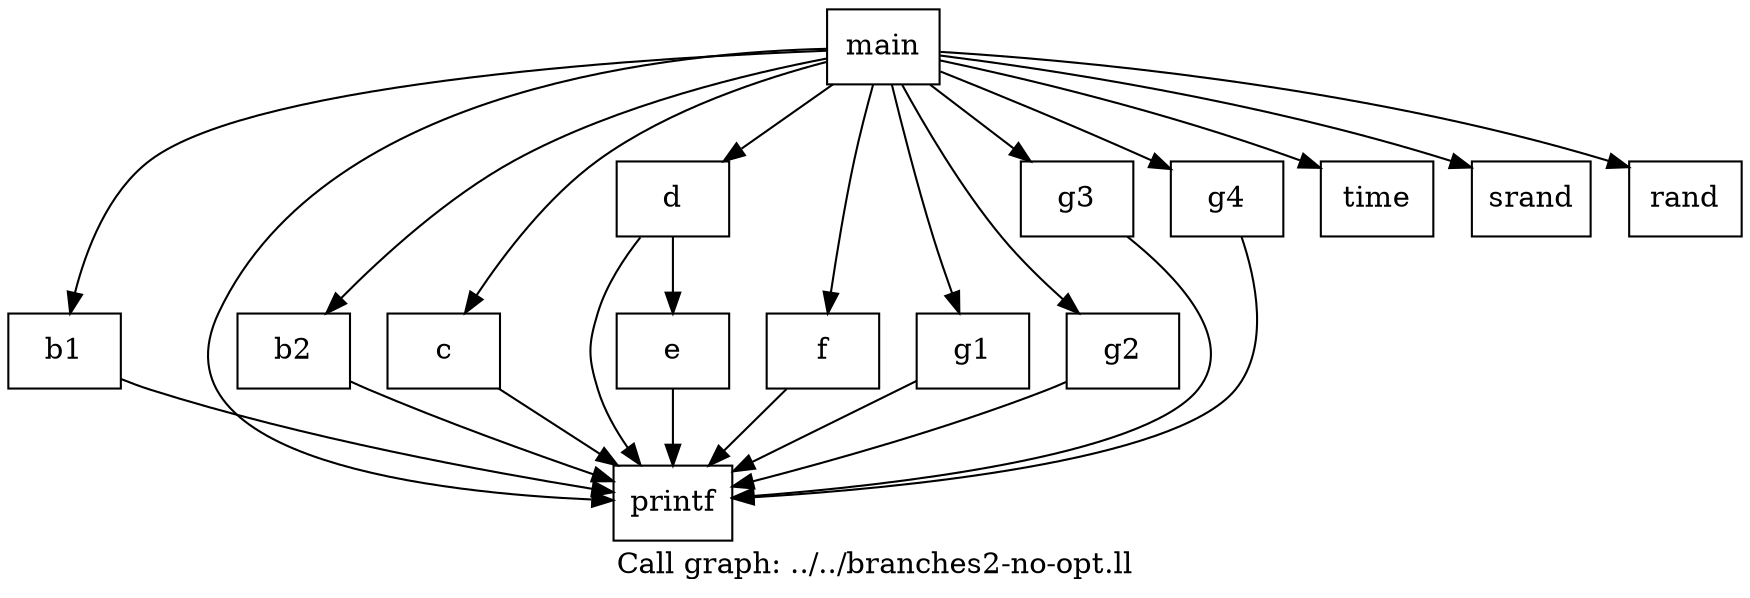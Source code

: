digraph "Call graph: ../../branches2-no-opt.ll" {
	label="Call graph: ../../branches2-no-opt.ll";

	Node0x55941285a4b0 [shape=record,label="{b1}"];
	Node0x55941285a4b0 -> Node0x55941285a530;
	Node0x55941285a530 [shape=record,label="{printf}"];
	Node0x55941285a6a0 [shape=record,label="{b2}"];
	Node0x55941285a6a0 -> Node0x55941285a530;
	Node0x55941288e4f0 [shape=record,label="{c}"];
	Node0x55941288e4f0 -> Node0x55941285a530;
	Node0x55941288e5a0 [shape=record,label="{e}"];
	Node0x55941288e5a0 -> Node0x55941285a530;
	Node0x55941288e7a0 [shape=record,label="{d}"];
	Node0x55941288e7a0 -> Node0x55941285a530;
	Node0x55941288e7a0 -> Node0x55941288e5a0;
	Node0x55941288e850 [shape=record,label="{f}"];
	Node0x55941288e850 -> Node0x55941285a530;
	Node0x55941288e8d0 [shape=record,label="{g1}"];
	Node0x55941288e8d0 -> Node0x55941285a530;
	Node0x55941288e980 [shape=record,label="{g2}"];
	Node0x55941288e980 -> Node0x55941285a530;
	Node0x55941288ecc0 [shape=record,label="{g3}"];
	Node0x55941288ecc0 -> Node0x55941285a530;
	Node0x55941288ed70 [shape=record,label="{g4}"];
	Node0x55941288ed70 -> Node0x55941285a530;
	Node0x55941288ee20 [shape=record,label="{main}"];
	Node0x55941288ee20 -> Node0x55941285a4b0;
	Node0x55941288ee20 -> Node0x55941288e4f0;
	Node0x55941288ee20 -> Node0x55941288e7a0;
	Node0x55941288ee20 -> Node0x55941285a6a0;
	Node0x55941288ee20 -> Node0x55941288e850;
	Node0x55941288ee20 -> Node0x55941288e8d0;
	Node0x55941288ee20 -> Node0x55941288e980;
	Node0x55941288ee20 -> Node0x55941288ecc0;
	Node0x55941288ee20 -> Node0x55941288ed70;
	Node0x55941288ee20 -> Node0x55941285a530;
	Node0x55941288ee20 -> Node0x55941288f1c0;
	Node0x55941288ee20 -> Node0x55941288f240;
	Node0x55941288ee20 -> Node0x55941288f2c0;
	Node0x55941288f1c0 [shape=record,label="{time}"];
	Node0x55941288f240 [shape=record,label="{srand}"];
	Node0x55941288f2c0 [shape=record,label="{rand}"];
}
